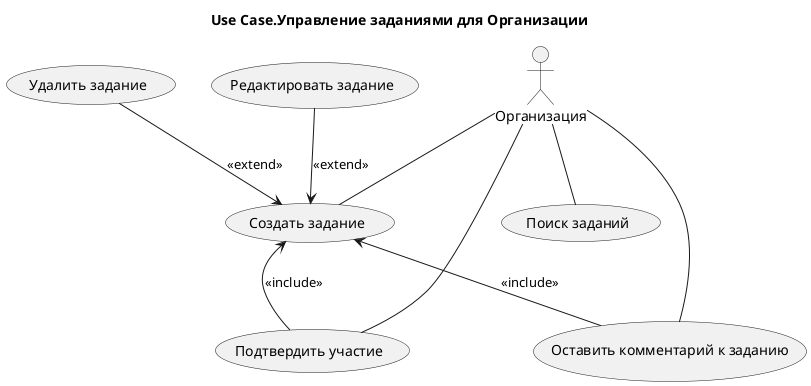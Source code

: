 @startuml
skinparam style classic

title Use Case.Управление заданиями для Организации

:Организация:

Организация -- (Создать задание)
(Создать задание) <-up- (Редактировать задание) : <<extend>>
(Создать задание) <-up- (Удалить задание) : <<extend>>
(Создать задание) <-- (Оставить комментарий к заданию) : <<include>>
(Создать задание) <-- (Подтвердить участие) : <<include>>
Организация -- (Поиск заданий)
Организация -- (Оставить комментарий к заданию)
Организация -- (Подтвердить участие)
@enduml